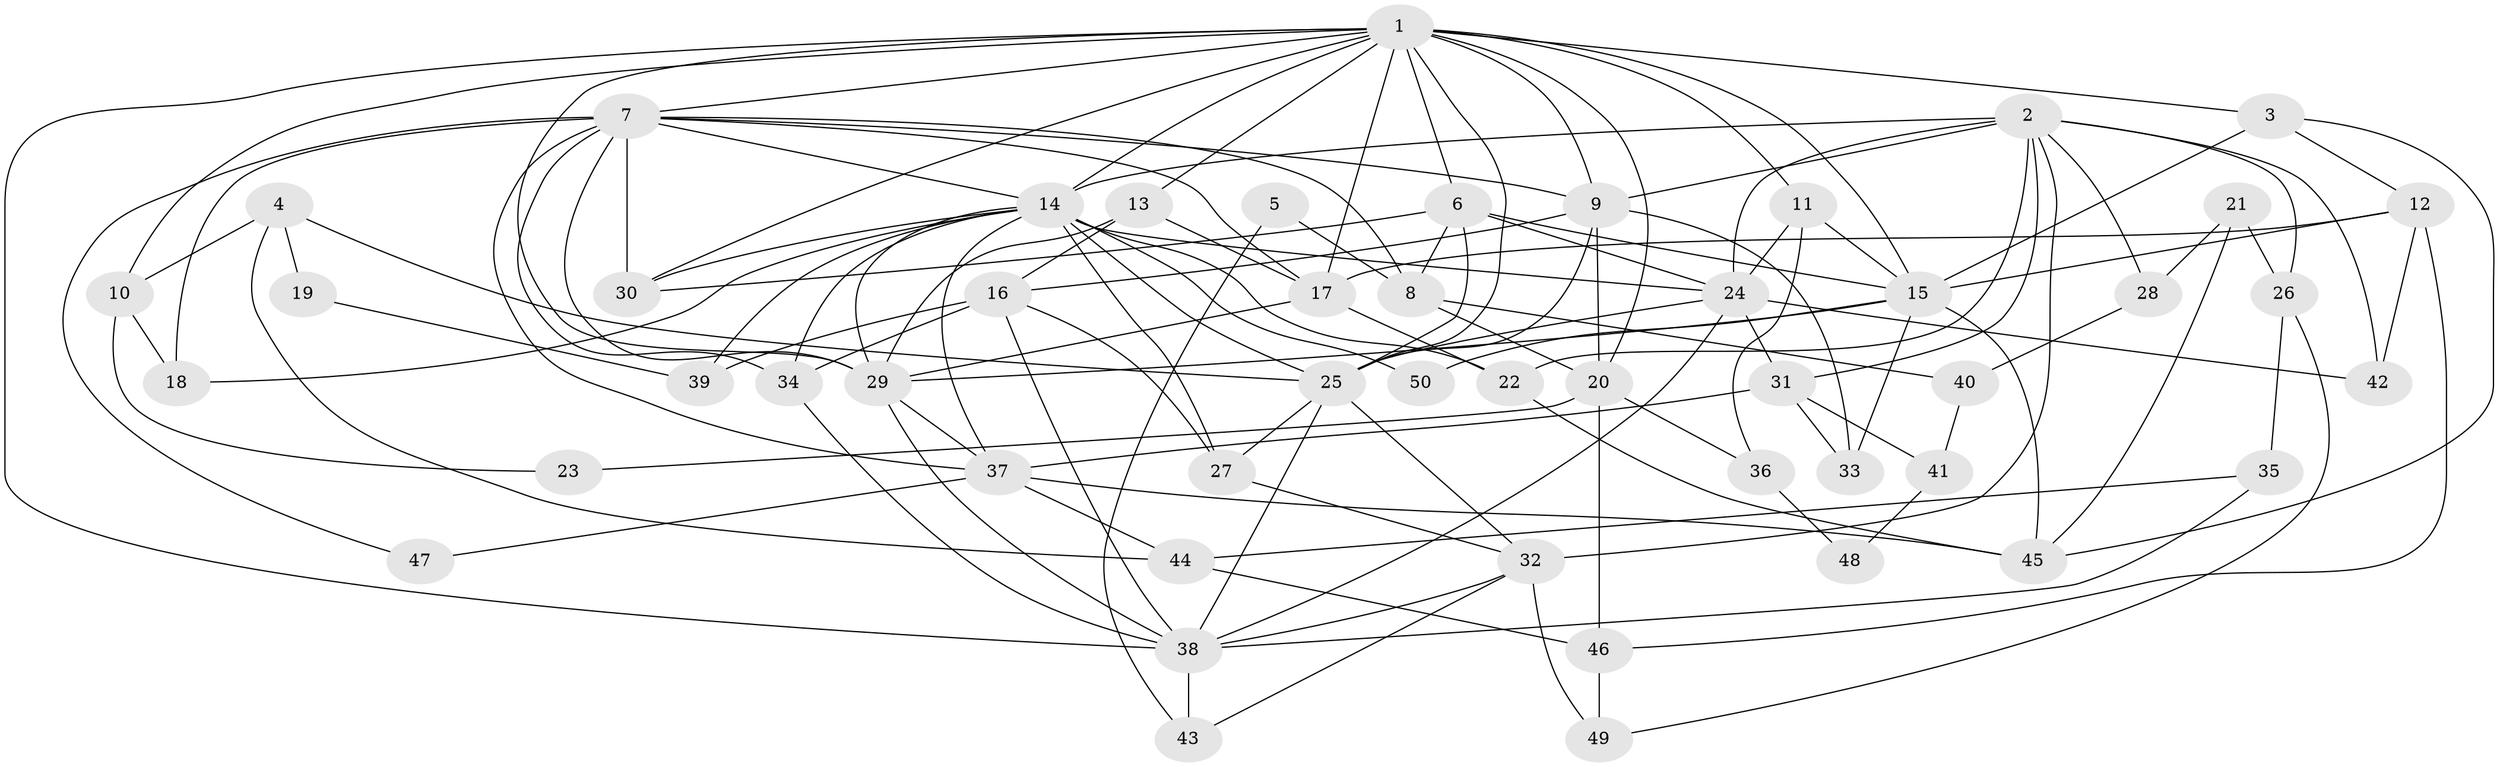 // original degree distribution, {4: 0.26262626262626265, 5: 0.1717171717171717, 6: 0.0707070707070707, 2: 0.09090909090909091, 3: 0.3434343434343434, 7: 0.030303030303030304, 8: 0.030303030303030304}
// Generated by graph-tools (version 1.1) at 2025/35/03/09/25 02:35:57]
// undirected, 50 vertices, 126 edges
graph export_dot {
graph [start="1"]
  node [color=gray90,style=filled];
  1;
  2;
  3;
  4;
  5;
  6;
  7;
  8;
  9;
  10;
  11;
  12;
  13;
  14;
  15;
  16;
  17;
  18;
  19;
  20;
  21;
  22;
  23;
  24;
  25;
  26;
  27;
  28;
  29;
  30;
  31;
  32;
  33;
  34;
  35;
  36;
  37;
  38;
  39;
  40;
  41;
  42;
  43;
  44;
  45;
  46;
  47;
  48;
  49;
  50;
  1 -- 3 [weight=2.0];
  1 -- 6 [weight=1.0];
  1 -- 7 [weight=1.0];
  1 -- 9 [weight=1.0];
  1 -- 10 [weight=1.0];
  1 -- 11 [weight=1.0];
  1 -- 13 [weight=1.0];
  1 -- 14 [weight=2.0];
  1 -- 15 [weight=1.0];
  1 -- 17 [weight=2.0];
  1 -- 20 [weight=3.0];
  1 -- 25 [weight=2.0];
  1 -- 29 [weight=2.0];
  1 -- 30 [weight=1.0];
  1 -- 38 [weight=1.0];
  2 -- 9 [weight=1.0];
  2 -- 14 [weight=1.0];
  2 -- 22 [weight=1.0];
  2 -- 24 [weight=2.0];
  2 -- 26 [weight=1.0];
  2 -- 28 [weight=1.0];
  2 -- 31 [weight=1.0];
  2 -- 32 [weight=1.0];
  2 -- 42 [weight=2.0];
  3 -- 12 [weight=2.0];
  3 -- 15 [weight=1.0];
  3 -- 45 [weight=1.0];
  4 -- 10 [weight=1.0];
  4 -- 19 [weight=1.0];
  4 -- 25 [weight=1.0];
  4 -- 44 [weight=1.0];
  5 -- 8 [weight=1.0];
  5 -- 43 [weight=1.0];
  6 -- 8 [weight=1.0];
  6 -- 15 [weight=1.0];
  6 -- 24 [weight=1.0];
  6 -- 25 [weight=2.0];
  6 -- 30 [weight=1.0];
  7 -- 8 [weight=1.0];
  7 -- 9 [weight=1.0];
  7 -- 14 [weight=1.0];
  7 -- 17 [weight=1.0];
  7 -- 18 [weight=1.0];
  7 -- 29 [weight=1.0];
  7 -- 30 [weight=1.0];
  7 -- 34 [weight=1.0];
  7 -- 37 [weight=1.0];
  7 -- 47 [weight=1.0];
  8 -- 20 [weight=1.0];
  8 -- 40 [weight=1.0];
  9 -- 16 [weight=1.0];
  9 -- 20 [weight=2.0];
  9 -- 25 [weight=1.0];
  9 -- 33 [weight=1.0];
  10 -- 18 [weight=1.0];
  10 -- 23 [weight=1.0];
  11 -- 15 [weight=1.0];
  11 -- 24 [weight=1.0];
  11 -- 36 [weight=1.0];
  12 -- 15 [weight=2.0];
  12 -- 17 [weight=1.0];
  12 -- 42 [weight=1.0];
  12 -- 46 [weight=1.0];
  13 -- 16 [weight=1.0];
  13 -- 17 [weight=1.0];
  13 -- 29 [weight=1.0];
  14 -- 18 [weight=1.0];
  14 -- 22 [weight=1.0];
  14 -- 24 [weight=2.0];
  14 -- 25 [weight=1.0];
  14 -- 27 [weight=1.0];
  14 -- 29 [weight=1.0];
  14 -- 30 [weight=1.0];
  14 -- 34 [weight=2.0];
  14 -- 37 [weight=1.0];
  14 -- 39 [weight=1.0];
  14 -- 50 [weight=1.0];
  15 -- 29 [weight=1.0];
  15 -- 33 [weight=1.0];
  15 -- 45 [weight=1.0];
  15 -- 50 [weight=1.0];
  16 -- 27 [weight=1.0];
  16 -- 34 [weight=1.0];
  16 -- 38 [weight=1.0];
  16 -- 39 [weight=1.0];
  17 -- 22 [weight=1.0];
  17 -- 29 [weight=2.0];
  19 -- 39 [weight=1.0];
  20 -- 23 [weight=1.0];
  20 -- 36 [weight=1.0];
  20 -- 46 [weight=1.0];
  21 -- 26 [weight=1.0];
  21 -- 28 [weight=1.0];
  21 -- 45 [weight=1.0];
  22 -- 45 [weight=1.0];
  24 -- 25 [weight=1.0];
  24 -- 31 [weight=1.0];
  24 -- 38 [weight=1.0];
  24 -- 42 [weight=1.0];
  25 -- 27 [weight=1.0];
  25 -- 32 [weight=1.0];
  25 -- 38 [weight=1.0];
  26 -- 35 [weight=1.0];
  26 -- 49 [weight=1.0];
  27 -- 32 [weight=1.0];
  28 -- 40 [weight=1.0];
  29 -- 37 [weight=1.0];
  29 -- 38 [weight=1.0];
  31 -- 33 [weight=1.0];
  31 -- 37 [weight=1.0];
  31 -- 41 [weight=1.0];
  32 -- 38 [weight=1.0];
  32 -- 43 [weight=1.0];
  32 -- 49 [weight=1.0];
  34 -- 38 [weight=1.0];
  35 -- 38 [weight=1.0];
  35 -- 44 [weight=1.0];
  36 -- 48 [weight=1.0];
  37 -- 44 [weight=2.0];
  37 -- 45 [weight=1.0];
  37 -- 47 [weight=1.0];
  38 -- 43 [weight=1.0];
  40 -- 41 [weight=1.0];
  41 -- 48 [weight=1.0];
  44 -- 46 [weight=1.0];
  46 -- 49 [weight=1.0];
}
